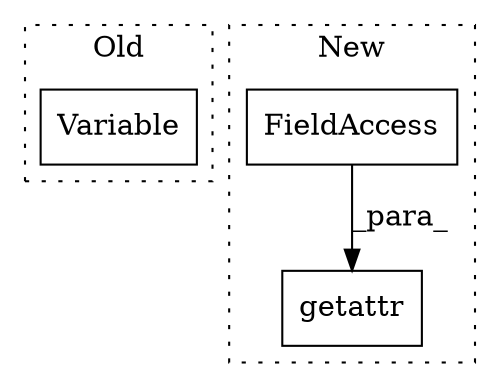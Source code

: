 digraph G {
subgraph cluster0 {
1 [label="Variable" a="32" s="7404,7493" l="9,1" shape="box"];
label = "Old";
style="dotted";
}
subgraph cluster1 {
2 [label="getattr" a="32" s="7398,7464" l="8,1" shape="box"];
3 [label="FieldAccess" a="22" s="7424" l="40" shape="box"];
label = "New";
style="dotted";
}
3 -> 2 [label="_para_"];
}